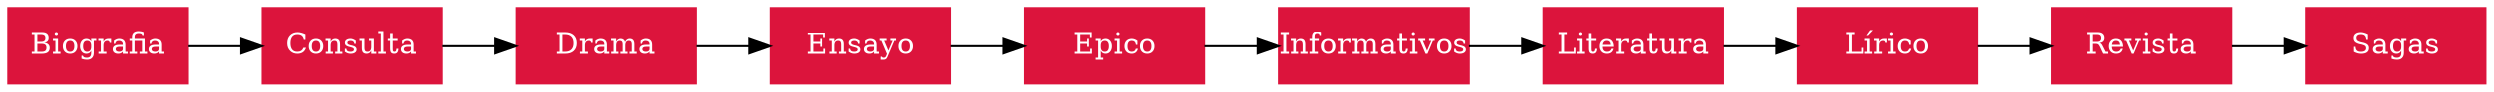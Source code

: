 digraph G{
rankdir=LR;
node [margin=0 shape=box width=1.2 color=crimson fontcolor=white style=filled ];
Biografia->Consulta->Drama->Ensayo->Epico->Informativos->Literatura->Lírico->Revista->Sagas
}